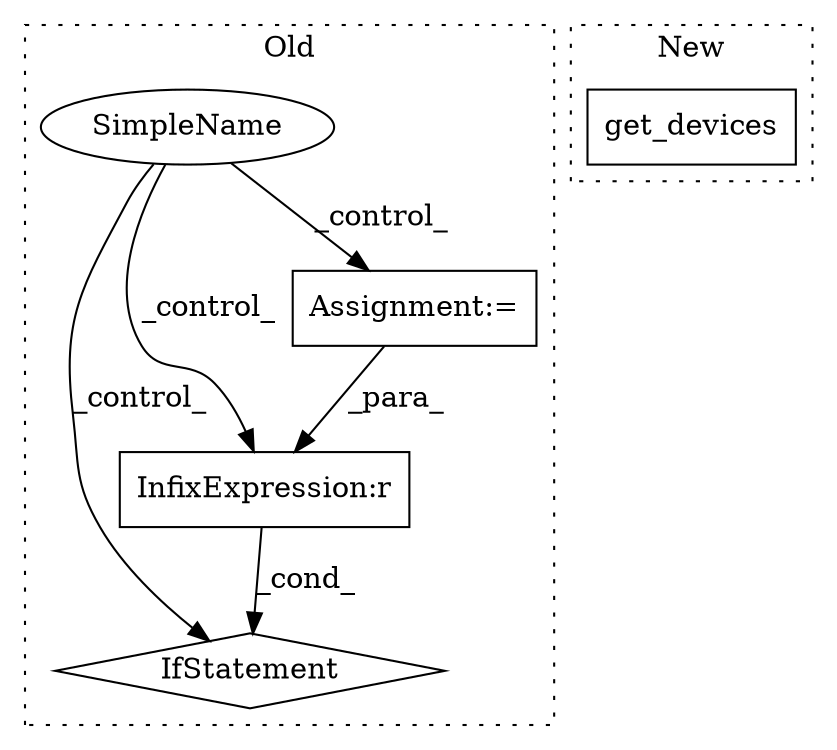 digraph G {
subgraph cluster0 {
1 [label="IfStatement" a="25" s="5190,5220" l="4,2" shape="diamond"];
3 [label="SimpleName" a="42" s="" l="" shape="ellipse"];
4 [label="InfixExpression:r" a="27" s="5206" l="3" shape="box"];
5 [label="Assignment:=" a="7" s="5017" l="1" shape="box"];
label = "Old";
style="dotted";
}
subgraph cluster1 {
2 [label="get_devices" a="32" s="5355,5378" l="12,1" shape="box"];
label = "New";
style="dotted";
}
3 -> 4 [label="_control_"];
3 -> 5 [label="_control_"];
3 -> 1 [label="_control_"];
4 -> 1 [label="_cond_"];
5 -> 4 [label="_para_"];
}